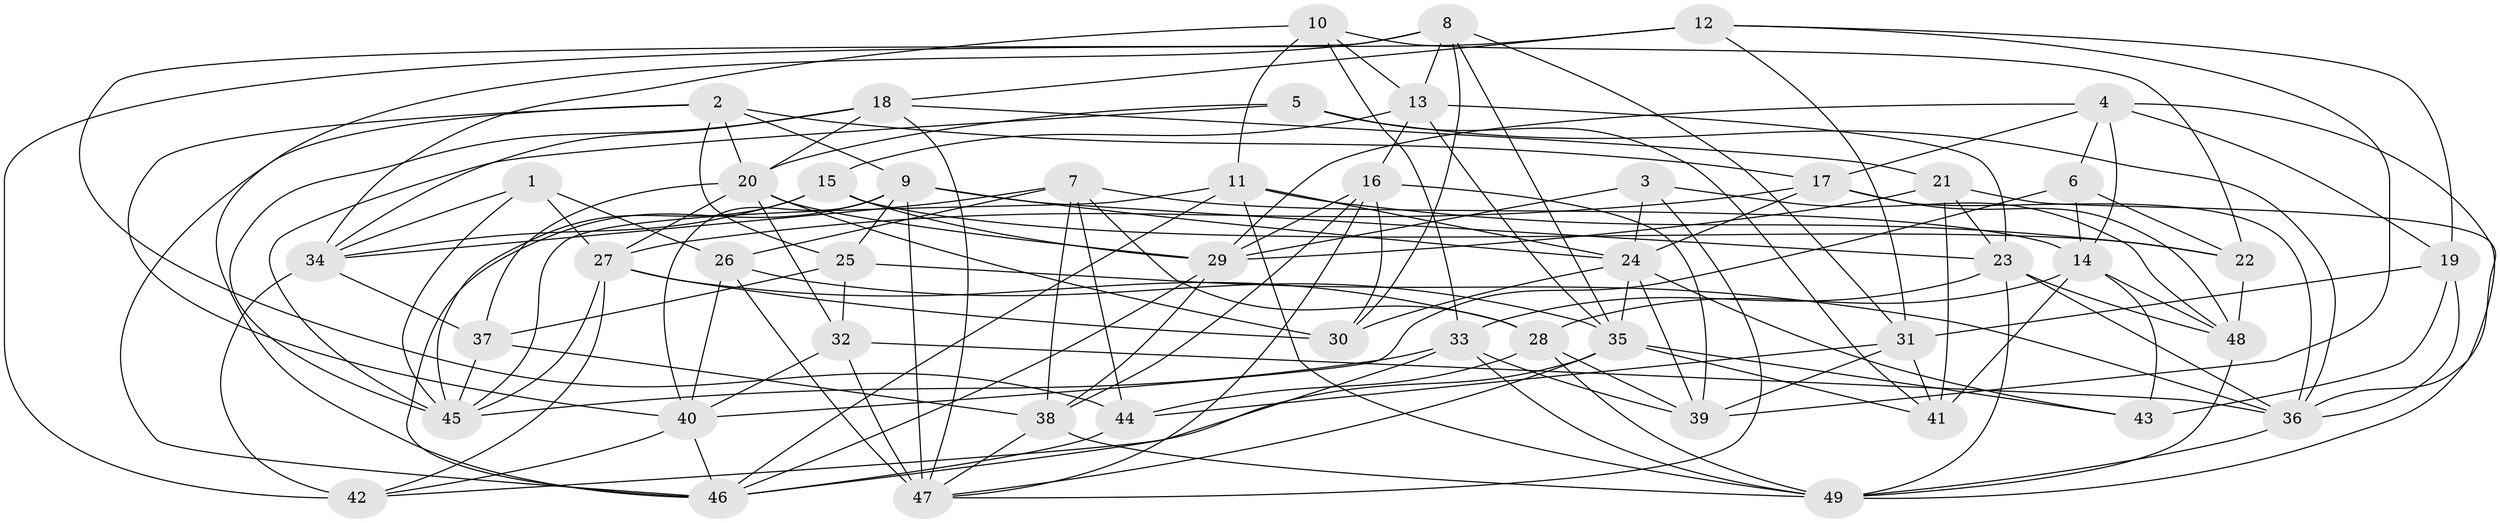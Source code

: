 // original degree distribution, {4: 1.0}
// Generated by graph-tools (version 1.1) at 2025/38/03/04/25 23:38:04]
// undirected, 49 vertices, 147 edges
graph export_dot {
  node [color=gray90,style=filled];
  1;
  2;
  3;
  4;
  5;
  6;
  7;
  8;
  9;
  10;
  11;
  12;
  13;
  14;
  15;
  16;
  17;
  18;
  19;
  20;
  21;
  22;
  23;
  24;
  25;
  26;
  27;
  28;
  29;
  30;
  31;
  32;
  33;
  34;
  35;
  36;
  37;
  38;
  39;
  40;
  41;
  42;
  43;
  44;
  45;
  46;
  47;
  48;
  49;
  1 -- 26 [weight=1.0];
  1 -- 27 [weight=1.0];
  1 -- 34 [weight=1.0];
  1 -- 45 [weight=1.0];
  2 -- 9 [weight=1.0];
  2 -- 17 [weight=1.0];
  2 -- 20 [weight=1.0];
  2 -- 25 [weight=1.0];
  2 -- 40 [weight=1.0];
  2 -- 46 [weight=1.0];
  3 -- 24 [weight=1.0];
  3 -- 29 [weight=1.0];
  3 -- 47 [weight=1.0];
  3 -- 48 [weight=1.0];
  4 -- 6 [weight=1.0];
  4 -- 14 [weight=1.0];
  4 -- 17 [weight=1.0];
  4 -- 19 [weight=1.0];
  4 -- 29 [weight=1.0];
  4 -- 36 [weight=1.0];
  5 -- 20 [weight=1.0];
  5 -- 36 [weight=1.0];
  5 -- 41 [weight=1.0];
  5 -- 45 [weight=1.0];
  6 -- 14 [weight=1.0];
  6 -- 22 [weight=1.0];
  6 -- 40 [weight=1.0];
  7 -- 14 [weight=1.0];
  7 -- 26 [weight=1.0];
  7 -- 28 [weight=1.0];
  7 -- 34 [weight=1.0];
  7 -- 38 [weight=1.0];
  7 -- 44 [weight=1.0];
  8 -- 13 [weight=1.0];
  8 -- 30 [weight=1.0];
  8 -- 31 [weight=1.0];
  8 -- 35 [weight=1.0];
  8 -- 44 [weight=1.0];
  8 -- 46 [weight=1.0];
  9 -- 23 [weight=2.0];
  9 -- 24 [weight=1.0];
  9 -- 25 [weight=1.0];
  9 -- 40 [weight=1.0];
  9 -- 46 [weight=1.0];
  9 -- 47 [weight=1.0];
  10 -- 11 [weight=1.0];
  10 -- 13 [weight=1.0];
  10 -- 22 [weight=1.0];
  10 -- 33 [weight=1.0];
  10 -- 34 [weight=2.0];
  11 -- 22 [weight=1.0];
  11 -- 24 [weight=1.0];
  11 -- 45 [weight=1.0];
  11 -- 46 [weight=1.0];
  11 -- 49 [weight=1.0];
  12 -- 18 [weight=1.0];
  12 -- 19 [weight=1.0];
  12 -- 31 [weight=1.0];
  12 -- 39 [weight=1.0];
  12 -- 42 [weight=2.0];
  13 -- 15 [weight=1.0];
  13 -- 16 [weight=1.0];
  13 -- 23 [weight=1.0];
  13 -- 35 [weight=1.0];
  14 -- 28 [weight=1.0];
  14 -- 41 [weight=2.0];
  14 -- 43 [weight=1.0];
  14 -- 48 [weight=1.0];
  15 -- 22 [weight=2.0];
  15 -- 29 [weight=1.0];
  15 -- 34 [weight=1.0];
  15 -- 45 [weight=1.0];
  16 -- 29 [weight=1.0];
  16 -- 30 [weight=1.0];
  16 -- 38 [weight=1.0];
  16 -- 39 [weight=1.0];
  16 -- 47 [weight=1.0];
  17 -- 24 [weight=1.0];
  17 -- 27 [weight=1.0];
  17 -- 36 [weight=1.0];
  17 -- 48 [weight=1.0];
  18 -- 20 [weight=1.0];
  18 -- 21 [weight=1.0];
  18 -- 34 [weight=1.0];
  18 -- 45 [weight=1.0];
  18 -- 47 [weight=1.0];
  19 -- 31 [weight=1.0];
  19 -- 36 [weight=2.0];
  19 -- 43 [weight=1.0];
  20 -- 27 [weight=2.0];
  20 -- 29 [weight=1.0];
  20 -- 30 [weight=2.0];
  20 -- 32 [weight=1.0];
  20 -- 37 [weight=1.0];
  21 -- 23 [weight=2.0];
  21 -- 29 [weight=1.0];
  21 -- 41 [weight=1.0];
  21 -- 49 [weight=1.0];
  22 -- 48 [weight=1.0];
  23 -- 33 [weight=1.0];
  23 -- 36 [weight=2.0];
  23 -- 48 [weight=1.0];
  23 -- 49 [weight=1.0];
  24 -- 30 [weight=1.0];
  24 -- 35 [weight=1.0];
  24 -- 39 [weight=1.0];
  24 -- 43 [weight=1.0];
  25 -- 32 [weight=1.0];
  25 -- 36 [weight=1.0];
  25 -- 37 [weight=2.0];
  26 -- 35 [weight=1.0];
  26 -- 40 [weight=1.0];
  26 -- 47 [weight=2.0];
  27 -- 28 [weight=1.0];
  27 -- 30 [weight=1.0];
  27 -- 42 [weight=1.0];
  27 -- 45 [weight=1.0];
  28 -- 39 [weight=1.0];
  28 -- 44 [weight=1.0];
  28 -- 49 [weight=1.0];
  29 -- 38 [weight=1.0];
  29 -- 46 [weight=1.0];
  31 -- 39 [weight=1.0];
  31 -- 41 [weight=1.0];
  31 -- 44 [weight=1.0];
  32 -- 36 [weight=1.0];
  32 -- 40 [weight=1.0];
  32 -- 47 [weight=2.0];
  33 -- 39 [weight=1.0];
  33 -- 45 [weight=1.0];
  33 -- 46 [weight=1.0];
  33 -- 49 [weight=1.0];
  34 -- 37 [weight=1.0];
  34 -- 42 [weight=1.0];
  35 -- 41 [weight=1.0];
  35 -- 42 [weight=1.0];
  35 -- 43 [weight=1.0];
  35 -- 47 [weight=1.0];
  36 -- 49 [weight=1.0];
  37 -- 38 [weight=1.0];
  37 -- 45 [weight=1.0];
  38 -- 47 [weight=1.0];
  38 -- 49 [weight=1.0];
  40 -- 42 [weight=1.0];
  40 -- 46 [weight=2.0];
  44 -- 46 [weight=2.0];
  48 -- 49 [weight=1.0];
}
